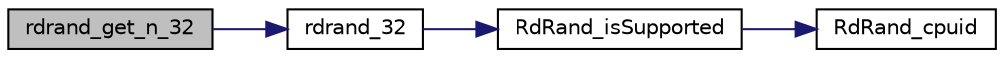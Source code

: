 digraph "rdrand_get_n_32"
{
  edge [fontname="Helvetica",fontsize="10",labelfontname="Helvetica",labelfontsize="10"];
  node [fontname="Helvetica",fontsize="10",shape=record];
  rankdir="LR";
  Node1 [label="rdrand_get_n_32",height=0.2,width=0.4,color="black", fillcolor="grey75", style="filled" fontcolor="black"];
  Node1 -> Node2 [color="midnightblue",fontsize="10",style="solid",fontname="Helvetica"];
  Node2 [label="rdrand_32",height=0.2,width=0.4,color="black", fillcolor="white", style="filled",URL="$rdrand_8cpp.html#ae5322e4aa5e55c40875b980638726001",tooltip="Calls rdrand for a 32-byte result. "];
  Node2 -> Node3 [color="midnightblue",fontsize="10",style="solid",fontname="Helvetica"];
  Node3 [label="RdRand_isSupported",height=0.2,width=0.4,color="black", fillcolor="white", style="filled",URL="$rdrand_8cpp.html#a53e99256bfc3ab954115658e09ff0b7c",tooltip="Determines whether or not rdrand is supported by the CPU. "];
  Node3 -> Node4 [color="midnightblue",fontsize="10",style="solid",fontname="Helvetica"];
  Node4 [label="RdRand_cpuid",height=0.2,width=0.4,color="black", fillcolor="white", style="filled",URL="$rdrand_8cpp.html#a092ff5b5cdd0009b9a39bd9a087e5ee8",tooltip="Queries cpuid to see if rdrand is supported. "];
}
